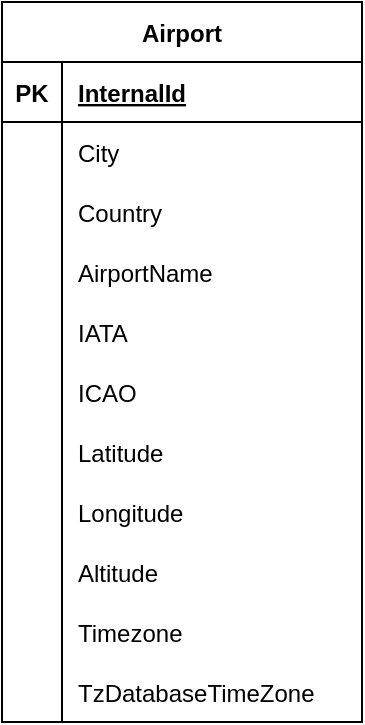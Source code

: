 <mxfile version="20.3.7" type="device"><diagram id="fzz8NiwtcF3MfPJXYr1I" name="Page-1"><mxGraphModel dx="1422" dy="794" grid="1" gridSize="10" guides="1" tooltips="1" connect="1" arrows="1" fold="1" page="1" pageScale="1" pageWidth="850" pageHeight="1100" math="0" shadow="0"><root><mxCell id="0"/><mxCell id="1" parent="0"/><mxCell id="ZvMik5zGjNKJ5IzQe5BO-1" value="Airport" style="shape=table;startSize=30;container=1;collapsible=1;childLayout=tableLayout;fixedRows=1;rowLines=0;fontStyle=1;align=center;resizeLast=1;" parent="1" vertex="1"><mxGeometry x="260" y="490" width="180" height="360" as="geometry"/></mxCell><mxCell id="ZvMik5zGjNKJ5IzQe5BO-2" value="" style="shape=tableRow;horizontal=0;startSize=0;swimlaneHead=0;swimlaneBody=0;fillColor=none;collapsible=0;dropTarget=0;points=[[0,0.5],[1,0.5]];portConstraint=eastwest;top=0;left=0;right=0;bottom=1;" parent="ZvMik5zGjNKJ5IzQe5BO-1" vertex="1"><mxGeometry y="30" width="180" height="30" as="geometry"/></mxCell><mxCell id="ZvMik5zGjNKJ5IzQe5BO-3" value="PK" style="shape=partialRectangle;connectable=0;fillColor=none;top=0;left=0;bottom=0;right=0;fontStyle=1;overflow=hidden;" parent="ZvMik5zGjNKJ5IzQe5BO-2" vertex="1"><mxGeometry width="30" height="30" as="geometry"><mxRectangle width="30" height="30" as="alternateBounds"/></mxGeometry></mxCell><mxCell id="ZvMik5zGjNKJ5IzQe5BO-4" value="InternalId" style="shape=partialRectangle;connectable=0;fillColor=none;top=0;left=0;bottom=0;right=0;align=left;spacingLeft=6;fontStyle=5;overflow=hidden;" parent="ZvMik5zGjNKJ5IzQe5BO-2" vertex="1"><mxGeometry x="30" width="150" height="30" as="geometry"><mxRectangle width="150" height="30" as="alternateBounds"/></mxGeometry></mxCell><mxCell id="ZvMik5zGjNKJ5IzQe5BO-5" value="" style="shape=tableRow;horizontal=0;startSize=0;swimlaneHead=0;swimlaneBody=0;fillColor=none;collapsible=0;dropTarget=0;points=[[0,0.5],[1,0.5]];portConstraint=eastwest;top=0;left=0;right=0;bottom=0;" parent="ZvMik5zGjNKJ5IzQe5BO-1" vertex="1"><mxGeometry y="60" width="180" height="30" as="geometry"/></mxCell><mxCell id="ZvMik5zGjNKJ5IzQe5BO-6" value="" style="shape=partialRectangle;connectable=0;fillColor=none;top=0;left=0;bottom=0;right=0;editable=1;overflow=hidden;" parent="ZvMik5zGjNKJ5IzQe5BO-5" vertex="1"><mxGeometry width="30" height="30" as="geometry"><mxRectangle width="30" height="30" as="alternateBounds"/></mxGeometry></mxCell><mxCell id="ZvMik5zGjNKJ5IzQe5BO-7" value="City" style="shape=partialRectangle;connectable=0;fillColor=none;top=0;left=0;bottom=0;right=0;align=left;spacingLeft=6;overflow=hidden;" parent="ZvMik5zGjNKJ5IzQe5BO-5" vertex="1"><mxGeometry x="30" width="150" height="30" as="geometry"><mxRectangle width="150" height="30" as="alternateBounds"/></mxGeometry></mxCell><mxCell id="ZvMik5zGjNKJ5IzQe5BO-8" value="" style="shape=tableRow;horizontal=0;startSize=0;swimlaneHead=0;swimlaneBody=0;fillColor=none;collapsible=0;dropTarget=0;points=[[0,0.5],[1,0.5]];portConstraint=eastwest;top=0;left=0;right=0;bottom=0;" parent="ZvMik5zGjNKJ5IzQe5BO-1" vertex="1"><mxGeometry y="90" width="180" height="30" as="geometry"/></mxCell><mxCell id="ZvMik5zGjNKJ5IzQe5BO-9" value="" style="shape=partialRectangle;connectable=0;fillColor=none;top=0;left=0;bottom=0;right=0;editable=1;overflow=hidden;" parent="ZvMik5zGjNKJ5IzQe5BO-8" vertex="1"><mxGeometry width="30" height="30" as="geometry"><mxRectangle width="30" height="30" as="alternateBounds"/></mxGeometry></mxCell><mxCell id="ZvMik5zGjNKJ5IzQe5BO-10" value="Country" style="shape=partialRectangle;connectable=0;fillColor=none;top=0;left=0;bottom=0;right=0;align=left;spacingLeft=6;overflow=hidden;" parent="ZvMik5zGjNKJ5IzQe5BO-8" vertex="1"><mxGeometry x="30" width="150" height="30" as="geometry"><mxRectangle width="150" height="30" as="alternateBounds"/></mxGeometry></mxCell><mxCell id="ZvMik5zGjNKJ5IzQe5BO-11" value="" style="shape=tableRow;horizontal=0;startSize=0;swimlaneHead=0;swimlaneBody=0;fillColor=none;collapsible=0;dropTarget=0;points=[[0,0.5],[1,0.5]];portConstraint=eastwest;top=0;left=0;right=0;bottom=0;" parent="ZvMik5zGjNKJ5IzQe5BO-1" vertex="1"><mxGeometry y="120" width="180" height="30" as="geometry"/></mxCell><mxCell id="ZvMik5zGjNKJ5IzQe5BO-12" value="" style="shape=partialRectangle;connectable=0;fillColor=none;top=0;left=0;bottom=0;right=0;editable=1;overflow=hidden;" parent="ZvMik5zGjNKJ5IzQe5BO-11" vertex="1"><mxGeometry width="30" height="30" as="geometry"><mxRectangle width="30" height="30" as="alternateBounds"/></mxGeometry></mxCell><mxCell id="ZvMik5zGjNKJ5IzQe5BO-13" value="AirportName" style="shape=partialRectangle;connectable=0;fillColor=none;top=0;left=0;bottom=0;right=0;align=left;spacingLeft=6;overflow=hidden;" parent="ZvMik5zGjNKJ5IzQe5BO-11" vertex="1"><mxGeometry x="30" width="150" height="30" as="geometry"><mxRectangle width="150" height="30" as="alternateBounds"/></mxGeometry></mxCell><mxCell id="ZvMik5zGjNKJ5IzQe5BO-32" value="" style="shape=tableRow;horizontal=0;startSize=0;swimlaneHead=0;swimlaneBody=0;fillColor=none;collapsible=0;dropTarget=0;points=[[0,0.5],[1,0.5]];portConstraint=eastwest;top=0;left=0;right=0;bottom=0;" parent="ZvMik5zGjNKJ5IzQe5BO-1" vertex="1"><mxGeometry y="150" width="180" height="30" as="geometry"/></mxCell><mxCell id="ZvMik5zGjNKJ5IzQe5BO-33" value="" style="shape=partialRectangle;connectable=0;fillColor=none;top=0;left=0;bottom=0;right=0;editable=1;overflow=hidden;" parent="ZvMik5zGjNKJ5IzQe5BO-32" vertex="1"><mxGeometry width="30" height="30" as="geometry"><mxRectangle width="30" height="30" as="alternateBounds"/></mxGeometry></mxCell><mxCell id="ZvMik5zGjNKJ5IzQe5BO-34" value="IATA" style="shape=partialRectangle;connectable=0;fillColor=none;top=0;left=0;bottom=0;right=0;align=left;spacingLeft=6;overflow=hidden;" parent="ZvMik5zGjNKJ5IzQe5BO-32" vertex="1"><mxGeometry x="30" width="150" height="30" as="geometry"><mxRectangle width="150" height="30" as="alternateBounds"/></mxGeometry></mxCell><mxCell id="ZvMik5zGjNKJ5IzQe5BO-43" value="" style="shape=tableRow;horizontal=0;startSize=0;swimlaneHead=0;swimlaneBody=0;fillColor=none;collapsible=0;dropTarget=0;points=[[0,0.5],[1,0.5]];portConstraint=eastwest;top=0;left=0;right=0;bottom=0;" parent="ZvMik5zGjNKJ5IzQe5BO-1" vertex="1"><mxGeometry y="180" width="180" height="30" as="geometry"/></mxCell><mxCell id="ZvMik5zGjNKJ5IzQe5BO-44" value="" style="shape=partialRectangle;connectable=0;fillColor=none;top=0;left=0;bottom=0;right=0;editable=1;overflow=hidden;" parent="ZvMik5zGjNKJ5IzQe5BO-43" vertex="1"><mxGeometry width="30" height="30" as="geometry"><mxRectangle width="30" height="30" as="alternateBounds"/></mxGeometry></mxCell><mxCell id="ZvMik5zGjNKJ5IzQe5BO-45" value="ICAO" style="shape=partialRectangle;connectable=0;fillColor=none;top=0;left=0;bottom=0;right=0;align=left;spacingLeft=6;overflow=hidden;" parent="ZvMik5zGjNKJ5IzQe5BO-43" vertex="1"><mxGeometry x="30" width="150" height="30" as="geometry"><mxRectangle width="150" height="30" as="alternateBounds"/></mxGeometry></mxCell><mxCell id="ZvMik5zGjNKJ5IzQe5BO-21" value="" style="shape=tableRow;horizontal=0;startSize=0;swimlaneHead=0;swimlaneBody=0;fillColor=none;collapsible=0;dropTarget=0;points=[[0,0.5],[1,0.5]];portConstraint=eastwest;top=0;left=0;right=0;bottom=0;" parent="ZvMik5zGjNKJ5IzQe5BO-1" vertex="1"><mxGeometry y="210" width="180" height="30" as="geometry"/></mxCell><mxCell id="ZvMik5zGjNKJ5IzQe5BO-22" value="" style="shape=partialRectangle;connectable=0;fillColor=none;top=0;left=0;bottom=0;right=0;editable=1;overflow=hidden;" parent="ZvMik5zGjNKJ5IzQe5BO-21" vertex="1"><mxGeometry width="30" height="30" as="geometry"><mxRectangle width="30" height="30" as="alternateBounds"/></mxGeometry></mxCell><mxCell id="ZvMik5zGjNKJ5IzQe5BO-23" value="Latitude" style="shape=partialRectangle;connectable=0;fillColor=none;top=0;left=0;bottom=0;right=0;align=left;spacingLeft=6;overflow=hidden;" parent="ZvMik5zGjNKJ5IzQe5BO-21" vertex="1"><mxGeometry x="30" width="150" height="30" as="geometry"><mxRectangle width="150" height="30" as="alternateBounds"/></mxGeometry></mxCell><mxCell id="ZvMik5zGjNKJ5IzQe5BO-18" value="" style="shape=tableRow;horizontal=0;startSize=0;swimlaneHead=0;swimlaneBody=0;fillColor=none;collapsible=0;dropTarget=0;points=[[0,0.5],[1,0.5]];portConstraint=eastwest;top=0;left=0;right=0;bottom=0;" parent="ZvMik5zGjNKJ5IzQe5BO-1" vertex="1"><mxGeometry y="240" width="180" height="30" as="geometry"/></mxCell><mxCell id="ZvMik5zGjNKJ5IzQe5BO-19" value="" style="shape=partialRectangle;connectable=0;fillColor=none;top=0;left=0;bottom=0;right=0;editable=1;overflow=hidden;" parent="ZvMik5zGjNKJ5IzQe5BO-18" vertex="1"><mxGeometry width="30" height="30" as="geometry"><mxRectangle width="30" height="30" as="alternateBounds"/></mxGeometry></mxCell><mxCell id="ZvMik5zGjNKJ5IzQe5BO-20" value="Longitude" style="shape=partialRectangle;connectable=0;fillColor=none;top=0;left=0;bottom=0;right=0;align=left;spacingLeft=6;overflow=hidden;" parent="ZvMik5zGjNKJ5IzQe5BO-18" vertex="1"><mxGeometry x="30" width="150" height="30" as="geometry"><mxRectangle width="150" height="30" as="alternateBounds"/></mxGeometry></mxCell><mxCell id="ZvMik5zGjNKJ5IzQe5BO-53" value="" style="shape=tableRow;horizontal=0;startSize=0;swimlaneHead=0;swimlaneBody=0;fillColor=none;collapsible=0;dropTarget=0;points=[[0,0.5],[1,0.5]];portConstraint=eastwest;top=0;left=0;right=0;bottom=0;" parent="ZvMik5zGjNKJ5IzQe5BO-1" vertex="1"><mxGeometry y="270" width="180" height="30" as="geometry"/></mxCell><mxCell id="ZvMik5zGjNKJ5IzQe5BO-54" value="" style="shape=partialRectangle;connectable=0;fillColor=none;top=0;left=0;bottom=0;right=0;editable=1;overflow=hidden;" parent="ZvMik5zGjNKJ5IzQe5BO-53" vertex="1"><mxGeometry width="30" height="30" as="geometry"><mxRectangle width="30" height="30" as="alternateBounds"/></mxGeometry></mxCell><mxCell id="ZvMik5zGjNKJ5IzQe5BO-55" value="Altitude" style="shape=partialRectangle;connectable=0;fillColor=none;top=0;left=0;bottom=0;right=0;align=left;spacingLeft=6;overflow=hidden;" parent="ZvMik5zGjNKJ5IzQe5BO-53" vertex="1"><mxGeometry x="30" width="150" height="30" as="geometry"><mxRectangle width="150" height="30" as="alternateBounds"/></mxGeometry></mxCell><mxCell id="ZvMik5zGjNKJ5IzQe5BO-50" value="" style="shape=tableRow;horizontal=0;startSize=0;swimlaneHead=0;swimlaneBody=0;fillColor=none;collapsible=0;dropTarget=0;points=[[0,0.5],[1,0.5]];portConstraint=eastwest;top=0;left=0;right=0;bottom=0;" parent="ZvMik5zGjNKJ5IzQe5BO-1" vertex="1"><mxGeometry y="300" width="180" height="30" as="geometry"/></mxCell><mxCell id="ZvMik5zGjNKJ5IzQe5BO-51" value="" style="shape=partialRectangle;connectable=0;fillColor=none;top=0;left=0;bottom=0;right=0;editable=1;overflow=hidden;" parent="ZvMik5zGjNKJ5IzQe5BO-50" vertex="1"><mxGeometry width="30" height="30" as="geometry"><mxRectangle width="30" height="30" as="alternateBounds"/></mxGeometry></mxCell><mxCell id="ZvMik5zGjNKJ5IzQe5BO-52" value="Timezone" style="shape=partialRectangle;connectable=0;fillColor=none;top=0;left=0;bottom=0;right=0;align=left;spacingLeft=6;overflow=hidden;" parent="ZvMik5zGjNKJ5IzQe5BO-50" vertex="1"><mxGeometry x="30" width="150" height="30" as="geometry"><mxRectangle width="150" height="30" as="alternateBounds"/></mxGeometry></mxCell><mxCell id="ZvMik5zGjNKJ5IzQe5BO-56" value="" style="shape=tableRow;horizontal=0;startSize=0;swimlaneHead=0;swimlaneBody=0;fillColor=none;collapsible=0;dropTarget=0;points=[[0,0.5],[1,0.5]];portConstraint=eastwest;top=0;left=0;right=0;bottom=0;" parent="ZvMik5zGjNKJ5IzQe5BO-1" vertex="1"><mxGeometry y="330" width="180" height="30" as="geometry"/></mxCell><mxCell id="ZvMik5zGjNKJ5IzQe5BO-57" value="" style="shape=partialRectangle;connectable=0;fillColor=none;top=0;left=0;bottom=0;right=0;editable=1;overflow=hidden;" parent="ZvMik5zGjNKJ5IzQe5BO-56" vertex="1"><mxGeometry width="30" height="30" as="geometry"><mxRectangle width="30" height="30" as="alternateBounds"/></mxGeometry></mxCell><mxCell id="ZvMik5zGjNKJ5IzQe5BO-58" value="TzDatabaseTimeZone" style="shape=partialRectangle;connectable=0;fillColor=none;top=0;left=0;bottom=0;right=0;align=left;spacingLeft=6;overflow=hidden;" parent="ZvMik5zGjNKJ5IzQe5BO-56" vertex="1"><mxGeometry x="30" width="150" height="30" as="geometry"><mxRectangle width="150" height="30" as="alternateBounds"/></mxGeometry></mxCell></root></mxGraphModel></diagram></mxfile>